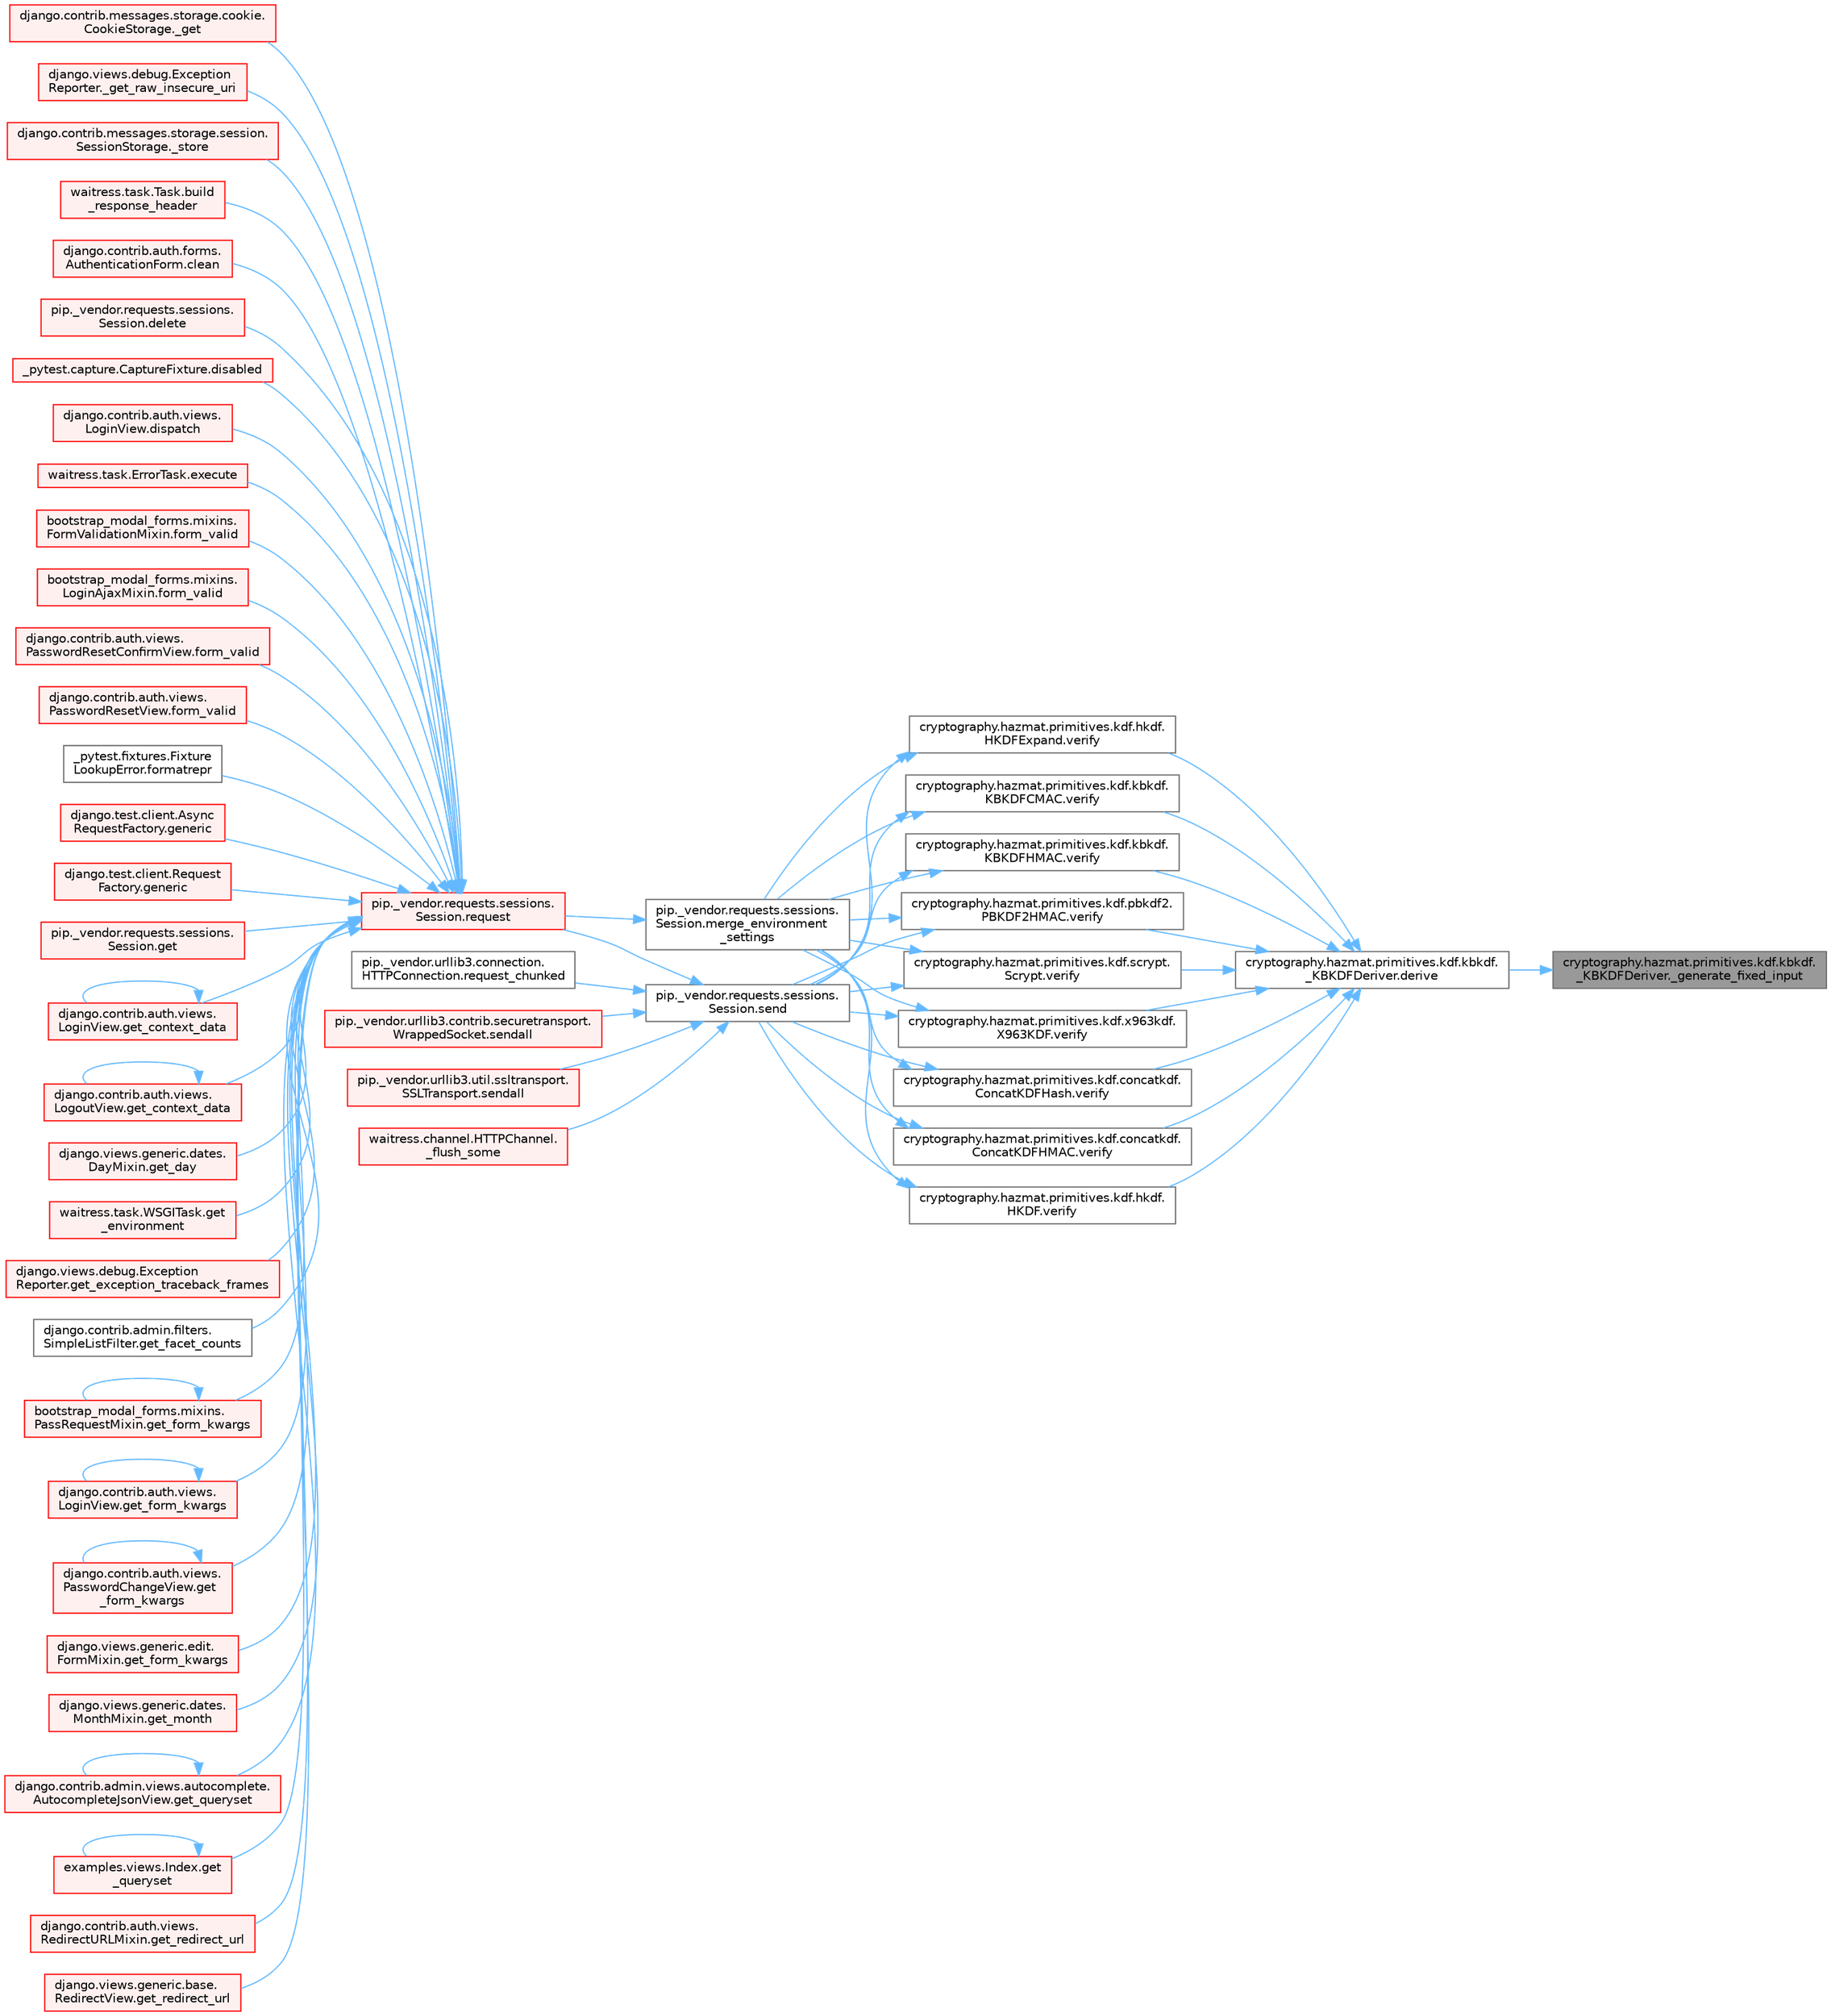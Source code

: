 digraph "cryptography.hazmat.primitives.kdf.kbkdf._KBKDFDeriver._generate_fixed_input"
{
 // LATEX_PDF_SIZE
  bgcolor="transparent";
  edge [fontname=Helvetica,fontsize=10,labelfontname=Helvetica,labelfontsize=10];
  node [fontname=Helvetica,fontsize=10,shape=box,height=0.2,width=0.4];
  rankdir="RL";
  Node1 [id="Node000001",label="cryptography.hazmat.primitives.kdf.kbkdf.\l_KBKDFDeriver._generate_fixed_input",height=0.2,width=0.4,color="gray40", fillcolor="grey60", style="filled", fontcolor="black",tooltip=" "];
  Node1 -> Node2 [id="edge1_Node000001_Node000002",dir="back",color="steelblue1",style="solid",tooltip=" "];
  Node2 [id="Node000002",label="cryptography.hazmat.primitives.kdf.kbkdf.\l_KBKDFDeriver.derive",height=0.2,width=0.4,color="grey40", fillcolor="white", style="filled",URL="$classcryptography_1_1hazmat_1_1primitives_1_1kdf_1_1kbkdf_1_1___k_b_k_d_f_deriver.html#a44ae0bc2dd2e2a18aff4870c69dfcf14",tooltip=" "];
  Node2 -> Node3 [id="edge2_Node000002_Node000003",dir="back",color="steelblue1",style="solid",tooltip=" "];
  Node3 [id="Node000003",label="cryptography.hazmat.primitives.kdf.concatkdf.\lConcatKDFHash.verify",height=0.2,width=0.4,color="grey40", fillcolor="white", style="filled",URL="$classcryptography_1_1hazmat_1_1primitives_1_1kdf_1_1concatkdf_1_1_concat_k_d_f_hash.html#a872e664133e0cc33672c6fa5929f0bf8",tooltip=" "];
  Node3 -> Node4 [id="edge3_Node000003_Node000004",dir="back",color="steelblue1",style="solid",tooltip=" "];
  Node4 [id="Node000004",label="pip._vendor.requests.sessions.\lSession.merge_environment\l_settings",height=0.2,width=0.4,color="grey40", fillcolor="white", style="filled",URL="$classpip_1_1__vendor_1_1requests_1_1sessions_1_1_session.html#a1bbc07ae0fd8434a0ae651e3eb482be0",tooltip=" "];
  Node4 -> Node5 [id="edge4_Node000004_Node000005",dir="back",color="steelblue1",style="solid",tooltip=" "];
  Node5 [id="Node000005",label="pip._vendor.requests.sessions.\lSession.request",height=0.2,width=0.4,color="red", fillcolor="#FFF0F0", style="filled",URL="$classpip_1_1__vendor_1_1requests_1_1sessions_1_1_session.html#a3dddfa16e93faa1a1a553936d913482b",tooltip=" "];
  Node5 -> Node6 [id="edge5_Node000005_Node000006",dir="back",color="steelblue1",style="solid",tooltip=" "];
  Node6 [id="Node000006",label="django.contrib.messages.storage.cookie.\lCookieStorage._get",height=0.2,width=0.4,color="red", fillcolor="#FFF0F0", style="filled",URL="$classdjango_1_1contrib_1_1messages_1_1storage_1_1cookie_1_1_cookie_storage.html#a39d084f6072109675c9ef06c047174e8",tooltip=" "];
  Node5 -> Node126 [id="edge6_Node000005_Node000126",dir="back",color="steelblue1",style="solid",tooltip=" "];
  Node126 [id="Node000126",label="django.views.debug.Exception\lReporter._get_raw_insecure_uri",height=0.2,width=0.4,color="red", fillcolor="#FFF0F0", style="filled",URL="$classdjango_1_1views_1_1debug_1_1_exception_reporter.html#a7a7120cc6b92c3e1a0b855e351c30f42",tooltip=" "];
  Node5 -> Node130 [id="edge7_Node000005_Node000130",dir="back",color="steelblue1",style="solid",tooltip=" "];
  Node130 [id="Node000130",label="django.contrib.messages.storage.session.\lSessionStorage._store",height=0.2,width=0.4,color="red", fillcolor="#FFF0F0", style="filled",URL="$classdjango_1_1contrib_1_1messages_1_1storage_1_1session_1_1_session_storage.html#a371ed03facbc7ae28602ede4c99950d0",tooltip=" "];
  Node5 -> Node2449 [id="edge8_Node000005_Node002449",dir="back",color="steelblue1",style="solid",tooltip=" "];
  Node2449 [id="Node002449",label="waitress.task.Task.build\l_response_header",height=0.2,width=0.4,color="red", fillcolor="#FFF0F0", style="filled",URL="$classwaitress_1_1task_1_1_task.html#a4f20433be6bea4c797bfeb62408b997e",tooltip=" "];
  Node5 -> Node3062 [id="edge9_Node000005_Node003062",dir="back",color="steelblue1",style="solid",tooltip=" "];
  Node3062 [id="Node003062",label="django.contrib.auth.forms.\lAuthenticationForm.clean",height=0.2,width=0.4,color="red", fillcolor="#FFF0F0", style="filled",URL="$classdjango_1_1contrib_1_1auth_1_1forms_1_1_authentication_form.html#a92d28be6696caa8d1b7068eefe81793a",tooltip=" "];
  Node5 -> Node3063 [id="edge10_Node000005_Node003063",dir="back",color="steelblue1",style="solid",tooltip=" "];
  Node3063 [id="Node003063",label="pip._vendor.requests.sessions.\lSession.delete",height=0.2,width=0.4,color="red", fillcolor="#FFF0F0", style="filled",URL="$classpip_1_1__vendor_1_1requests_1_1sessions_1_1_session.html#abb6cd6b39dde48648dc875227e2e258e",tooltip=" "];
  Node5 -> Node3064 [id="edge11_Node000005_Node003064",dir="back",color="steelblue1",style="solid",tooltip=" "];
  Node3064 [id="Node003064",label="_pytest.capture.CaptureFixture.disabled",height=0.2,width=0.4,color="red", fillcolor="#FFF0F0", style="filled",URL="$class__pytest_1_1capture_1_1_capture_fixture.html#a3dda4f7495bd8fb93f4bd7dad2855d7f",tooltip=" "];
  Node5 -> Node2215 [id="edge12_Node000005_Node002215",dir="back",color="steelblue1",style="solid",tooltip=" "];
  Node2215 [id="Node002215",label="django.contrib.auth.views.\lLoginView.dispatch",height=0.2,width=0.4,color="red", fillcolor="#FFF0F0", style="filled",URL="$classdjango_1_1contrib_1_1auth_1_1views_1_1_login_view.html#a69a0b11a6598453586c755b32dfc02c3",tooltip=" "];
  Node5 -> Node3069 [id="edge13_Node000005_Node003069",dir="back",color="steelblue1",style="solid",tooltip=" "];
  Node3069 [id="Node003069",label="waitress.task.ErrorTask.execute",height=0.2,width=0.4,color="red", fillcolor="#FFF0F0", style="filled",URL="$classwaitress_1_1task_1_1_error_task.html#ad5c6d14c13ba3d33e82b1b138e634bb0",tooltip=" "];
  Node5 -> Node3070 [id="edge14_Node000005_Node003070",dir="back",color="steelblue1",style="solid",tooltip=" "];
  Node3070 [id="Node003070",label="bootstrap_modal_forms.mixins.\lFormValidationMixin.form_valid",height=0.2,width=0.4,color="red", fillcolor="#FFF0F0", style="filled",URL="$classbootstrap__modal__forms_1_1mixins_1_1_form_validation_mixin.html#a415bfd631a922d1368281b015e04ba4c",tooltip=" "];
  Node5 -> Node3071 [id="edge15_Node000005_Node003071",dir="back",color="steelblue1",style="solid",tooltip=" "];
  Node3071 [id="Node003071",label="bootstrap_modal_forms.mixins.\lLoginAjaxMixin.form_valid",height=0.2,width=0.4,color="red", fillcolor="#FFF0F0", style="filled",URL="$classbootstrap__modal__forms_1_1mixins_1_1_login_ajax_mixin.html#a1cba170b69b7fd25ca43d399c808725e",tooltip=" "];
  Node5 -> Node3072 [id="edge16_Node000005_Node003072",dir="back",color="steelblue1",style="solid",tooltip=" "];
  Node3072 [id="Node003072",label="django.contrib.auth.views.\lPasswordResetConfirmView.form_valid",height=0.2,width=0.4,color="red", fillcolor="#FFF0F0", style="filled",URL="$classdjango_1_1contrib_1_1auth_1_1views_1_1_password_reset_confirm_view.html#a6da228b477be1871236a83c005301b3c",tooltip=" "];
  Node5 -> Node3073 [id="edge17_Node000005_Node003073",dir="back",color="steelblue1",style="solid",tooltip=" "];
  Node3073 [id="Node003073",label="django.contrib.auth.views.\lPasswordResetView.form_valid",height=0.2,width=0.4,color="red", fillcolor="#FFF0F0", style="filled",URL="$classdjango_1_1contrib_1_1auth_1_1views_1_1_password_reset_view.html#a1beeb7e6b51b528c0c10b3a74c0d51e3",tooltip=" "];
  Node5 -> Node3074 [id="edge18_Node000005_Node003074",dir="back",color="steelblue1",style="solid",tooltip=" "];
  Node3074 [id="Node003074",label="_pytest.fixtures.Fixture\lLookupError.formatrepr",height=0.2,width=0.4,color="grey40", fillcolor="white", style="filled",URL="$class__pytest_1_1fixtures_1_1_fixture_lookup_error.html#a22b5af6283420cffbeff550a445d243a",tooltip=" "];
  Node5 -> Node3075 [id="edge19_Node000005_Node003075",dir="back",color="steelblue1",style="solid",tooltip=" "];
  Node3075 [id="Node003075",label="django.test.client.Async\lRequestFactory.generic",height=0.2,width=0.4,color="red", fillcolor="#FFF0F0", style="filled",URL="$classdjango_1_1test_1_1client_1_1_async_request_factory.html#a470d6888694e77c09bd7d8bf6d588233",tooltip=" "];
  Node5 -> Node3088 [id="edge20_Node000005_Node003088",dir="back",color="steelblue1",style="solid",tooltip=" "];
  Node3088 [id="Node003088",label="django.test.client.Request\lFactory.generic",height=0.2,width=0.4,color="red", fillcolor="#FFF0F0", style="filled",URL="$classdjango_1_1test_1_1client_1_1_request_factory.html#a24740fe264de91d8c4c1205c9172206d",tooltip=" "];
  Node5 -> Node3089 [id="edge21_Node000005_Node003089",dir="back",color="steelblue1",style="solid",tooltip=" "];
  Node3089 [id="Node003089",label="pip._vendor.requests.sessions.\lSession.get",height=0.2,width=0.4,color="red", fillcolor="#FFF0F0", style="filled",URL="$classpip_1_1__vendor_1_1requests_1_1sessions_1_1_session.html#ad86dcc9de47cd87bf70ecf0f2c537e53",tooltip=" "];
  Node5 -> Node3090 [id="edge22_Node000005_Node003090",dir="back",color="steelblue1",style="solid",tooltip=" "];
  Node3090 [id="Node003090",label="django.contrib.auth.views.\lLoginView.get_context_data",height=0.2,width=0.4,color="red", fillcolor="#FFF0F0", style="filled",URL="$classdjango_1_1contrib_1_1auth_1_1views_1_1_login_view.html#a5acd74035066c40850101f1d9643e328",tooltip=" "];
  Node3090 -> Node3090 [id="edge23_Node003090_Node003090",dir="back",color="steelblue1",style="solid",tooltip=" "];
  Node5 -> Node3091 [id="edge24_Node000005_Node003091",dir="back",color="steelblue1",style="solid",tooltip=" "];
  Node3091 [id="Node003091",label="django.contrib.auth.views.\lLogoutView.get_context_data",height=0.2,width=0.4,color="red", fillcolor="#FFF0F0", style="filled",URL="$classdjango_1_1contrib_1_1auth_1_1views_1_1_logout_view.html#afab0ac15cb452acb486a3f7b9747e43b",tooltip=" "];
  Node3091 -> Node3091 [id="edge25_Node003091_Node003091",dir="back",color="steelblue1",style="solid",tooltip=" "];
  Node5 -> Node3092 [id="edge26_Node000005_Node003092",dir="back",color="steelblue1",style="solid",tooltip=" "];
  Node3092 [id="Node003092",label="django.views.generic.dates.\lDayMixin.get_day",height=0.2,width=0.4,color="red", fillcolor="#FFF0F0", style="filled",URL="$classdjango_1_1views_1_1generic_1_1dates_1_1_day_mixin.html#a410db285b705518118df478a63fc572a",tooltip=" "];
  Node5 -> Node3093 [id="edge27_Node000005_Node003093",dir="back",color="steelblue1",style="solid",tooltip=" "];
  Node3093 [id="Node003093",label="waitress.task.WSGITask.get\l_environment",height=0.2,width=0.4,color="red", fillcolor="#FFF0F0", style="filled",URL="$classwaitress_1_1task_1_1_w_s_g_i_task.html#a9a1b4b87c8f7bee8209018ee7c743c26",tooltip=" "];
  Node5 -> Node2607 [id="edge28_Node000005_Node002607",dir="back",color="steelblue1",style="solid",tooltip=" "];
  Node2607 [id="Node002607",label="django.views.debug.Exception\lReporter.get_exception_traceback_frames",height=0.2,width=0.4,color="red", fillcolor="#FFF0F0", style="filled",URL="$classdjango_1_1views_1_1debug_1_1_exception_reporter.html#a326b08b3941038a5504f8e0a846bae68",tooltip=" "];
  Node5 -> Node3095 [id="edge29_Node000005_Node003095",dir="back",color="steelblue1",style="solid",tooltip=" "];
  Node3095 [id="Node003095",label="django.contrib.admin.filters.\lSimpleListFilter.get_facet_counts",height=0.2,width=0.4,color="grey40", fillcolor="white", style="filled",URL="$classdjango_1_1contrib_1_1admin_1_1filters_1_1_simple_list_filter.html#a97fd984f5668670f0887f81c30f9fda7",tooltip=" "];
  Node5 -> Node3096 [id="edge30_Node000005_Node003096",dir="back",color="steelblue1",style="solid",tooltip=" "];
  Node3096 [id="Node003096",label="bootstrap_modal_forms.mixins.\lPassRequestMixin.get_form_kwargs",height=0.2,width=0.4,color="red", fillcolor="#FFF0F0", style="filled",URL="$classbootstrap__modal__forms_1_1mixins_1_1_pass_request_mixin.html#ad4ae849823f332bb1016a8508cb34ee3",tooltip=" "];
  Node3096 -> Node3096 [id="edge31_Node003096_Node003096",dir="back",color="steelblue1",style="solid",tooltip=" "];
  Node5 -> Node3097 [id="edge32_Node000005_Node003097",dir="back",color="steelblue1",style="solid",tooltip=" "];
  Node3097 [id="Node003097",label="django.contrib.auth.views.\lLoginView.get_form_kwargs",height=0.2,width=0.4,color="red", fillcolor="#FFF0F0", style="filled",URL="$classdjango_1_1contrib_1_1auth_1_1views_1_1_login_view.html#a2eba98b8c16c8a98348679ea2c921d25",tooltip=" "];
  Node3097 -> Node3097 [id="edge33_Node003097_Node003097",dir="back",color="steelblue1",style="solid",tooltip=" "];
  Node5 -> Node3098 [id="edge34_Node000005_Node003098",dir="back",color="steelblue1",style="solid",tooltip=" "];
  Node3098 [id="Node003098",label="django.contrib.auth.views.\lPasswordChangeView.get\l_form_kwargs",height=0.2,width=0.4,color="red", fillcolor="#FFF0F0", style="filled",URL="$classdjango_1_1contrib_1_1auth_1_1views_1_1_password_change_view.html#a553cf3e37e5a2c05db774e580cbcc038",tooltip=" "];
  Node3098 -> Node3098 [id="edge35_Node003098_Node003098",dir="back",color="steelblue1",style="solid",tooltip=" "];
  Node5 -> Node1854 [id="edge36_Node000005_Node001854",dir="back",color="steelblue1",style="solid",tooltip=" "];
  Node1854 [id="Node001854",label="django.views.generic.edit.\lFormMixin.get_form_kwargs",height=0.2,width=0.4,color="red", fillcolor="#FFF0F0", style="filled",URL="$classdjango_1_1views_1_1generic_1_1edit_1_1_form_mixin.html#a7e8c141b6c4efa8727e7f06322969249",tooltip=" "];
  Node5 -> Node3099 [id="edge37_Node000005_Node003099",dir="back",color="steelblue1",style="solid",tooltip=" "];
  Node3099 [id="Node003099",label="django.views.generic.dates.\lMonthMixin.get_month",height=0.2,width=0.4,color="red", fillcolor="#FFF0F0", style="filled",URL="$classdjango_1_1views_1_1generic_1_1dates_1_1_month_mixin.html#add54a3d80358c6e643ac264d97d4f2a7",tooltip=" "];
  Node5 -> Node3100 [id="edge38_Node000005_Node003100",dir="back",color="steelblue1",style="solid",tooltip=" "];
  Node3100 [id="Node003100",label="django.contrib.admin.views.autocomplete.\lAutocompleteJsonView.get_queryset",height=0.2,width=0.4,color="red", fillcolor="#FFF0F0", style="filled",URL="$classdjango_1_1contrib_1_1admin_1_1views_1_1autocomplete_1_1_autocomplete_json_view.html#a6eb5abbd3b2e8b252a4ce9ca2680f3d3",tooltip=" "];
  Node3100 -> Node3100 [id="edge39_Node003100_Node003100",dir="back",color="steelblue1",style="solid",tooltip=" "];
  Node5 -> Node3101 [id="edge40_Node000005_Node003101",dir="back",color="steelblue1",style="solid",tooltip=" "];
  Node3101 [id="Node003101",label="examples.views.Index.get\l_queryset",height=0.2,width=0.4,color="red", fillcolor="#FFF0F0", style="filled",URL="$classexamples_1_1views_1_1_index.html#a288026bb9059b37dca786922296dfcd3",tooltip=" "];
  Node3101 -> Node3101 [id="edge41_Node003101_Node003101",dir="back",color="steelblue1",style="solid",tooltip=" "];
  Node5 -> Node3102 [id="edge42_Node000005_Node003102",dir="back",color="steelblue1",style="solid",tooltip=" "];
  Node3102 [id="Node003102",label="django.contrib.auth.views.\lRedirectURLMixin.get_redirect_url",height=0.2,width=0.4,color="red", fillcolor="#FFF0F0", style="filled",URL="$classdjango_1_1contrib_1_1auth_1_1views_1_1_redirect_u_r_l_mixin.html#a5598a164f9f21e7329630fad5e5c4c77",tooltip=" "];
  Node5 -> Node2212 [id="edge43_Node000005_Node002212",dir="back",color="steelblue1",style="solid",tooltip=" "];
  Node2212 [id="Node002212",label="django.views.generic.base.\lRedirectView.get_redirect_url",height=0.2,width=0.4,color="red", fillcolor="#FFF0F0", style="filled",URL="$classdjango_1_1views_1_1generic_1_1base_1_1_redirect_view.html#a04d6cdb2db124920ca88c0c2bed8b1af",tooltip=" "];
  Node3 -> Node1767 [id="edge44_Node000003_Node001767",dir="back",color="steelblue1",style="solid",tooltip=" "];
  Node1767 [id="Node001767",label="pip._vendor.requests.sessions.\lSession.send",height=0.2,width=0.4,color="grey40", fillcolor="white", style="filled",URL="$classpip_1_1__vendor_1_1requests_1_1sessions_1_1_session.html#ac53877008b8d3c6901be36033885124c",tooltip=" "];
  Node1767 -> Node93 [id="edge45_Node001767_Node000093",dir="back",color="steelblue1",style="solid",tooltip=" "];
  Node93 [id="Node000093",label="waitress.channel.HTTPChannel.\l_flush_some",height=0.2,width=0.4,color="red", fillcolor="#FFF0F0", style="filled",URL="$classwaitress_1_1channel_1_1_h_t_t_p_channel.html#af4abc69cb0ebdecacfe3e79bda37a43f",tooltip=" "];
  Node1767 -> Node5 [id="edge46_Node001767_Node000005",dir="back",color="steelblue1",style="solid",tooltip=" "];
  Node1767 -> Node100 [id="edge47_Node001767_Node000100",dir="back",color="steelblue1",style="solid",tooltip=" "];
  Node100 [id="Node000100",label="pip._vendor.urllib3.connection.\lHTTPConnection.request_chunked",height=0.2,width=0.4,color="grey40", fillcolor="white", style="filled",URL="$classpip_1_1__vendor_1_1urllib3_1_1connection_1_1_h_t_t_p_connection.html#a9af6f422554c315fcde06d65e97becfc",tooltip=" "];
  Node1767 -> Node101 [id="edge48_Node001767_Node000101",dir="back",color="steelblue1",style="solid",tooltip=" "];
  Node101 [id="Node000101",label="pip._vendor.urllib3.contrib.securetransport.\lWrappedSocket.sendall",height=0.2,width=0.4,color="red", fillcolor="#FFF0F0", style="filled",URL="$classpip_1_1__vendor_1_1urllib3_1_1contrib_1_1securetransport_1_1_wrapped_socket.html#a67b9b212d8bdb9f37e14c33d3c28ce8e",tooltip=" "];
  Node1767 -> Node102 [id="edge49_Node001767_Node000102",dir="back",color="steelblue1",style="solid",tooltip=" "];
  Node102 [id="Node000102",label="pip._vendor.urllib3.util.ssltransport.\lSSLTransport.sendall",height=0.2,width=0.4,color="red", fillcolor="#FFF0F0", style="filled",URL="$classpip_1_1__vendor_1_1urllib3_1_1util_1_1ssltransport_1_1_s_s_l_transport.html#a6127132ecea729b7d77e99c6c6eac732",tooltip=" "];
  Node2 -> Node3171 [id="edge50_Node000002_Node003171",dir="back",color="steelblue1",style="solid",tooltip=" "];
  Node3171 [id="Node003171",label="cryptography.hazmat.primitives.kdf.concatkdf.\lConcatKDFHMAC.verify",height=0.2,width=0.4,color="grey40", fillcolor="white", style="filled",URL="$classcryptography_1_1hazmat_1_1primitives_1_1kdf_1_1concatkdf_1_1_concat_k_d_f_h_m_a_c.html#aa6a81903e1b96874301933bc996c78bd",tooltip=" "];
  Node3171 -> Node4 [id="edge51_Node003171_Node000004",dir="back",color="steelblue1",style="solid",tooltip=" "];
  Node3171 -> Node1767 [id="edge52_Node003171_Node001767",dir="back",color="steelblue1",style="solid",tooltip=" "];
  Node2 -> Node3172 [id="edge53_Node000002_Node003172",dir="back",color="steelblue1",style="solid",tooltip=" "];
  Node3172 [id="Node003172",label="cryptography.hazmat.primitives.kdf.hkdf.\lHKDF.verify",height=0.2,width=0.4,color="grey40", fillcolor="white", style="filled",URL="$classcryptography_1_1hazmat_1_1primitives_1_1kdf_1_1hkdf_1_1_h_k_d_f.html#a7ac8bf663d79e3c30b68d44331902304",tooltip=" "];
  Node3172 -> Node4 [id="edge54_Node003172_Node000004",dir="back",color="steelblue1",style="solid",tooltip=" "];
  Node3172 -> Node1767 [id="edge55_Node003172_Node001767",dir="back",color="steelblue1",style="solid",tooltip=" "];
  Node2 -> Node3173 [id="edge56_Node000002_Node003173",dir="back",color="steelblue1",style="solid",tooltip=" "];
  Node3173 [id="Node003173",label="cryptography.hazmat.primitives.kdf.hkdf.\lHKDFExpand.verify",height=0.2,width=0.4,color="grey40", fillcolor="white", style="filled",URL="$classcryptography_1_1hazmat_1_1primitives_1_1kdf_1_1hkdf_1_1_h_k_d_f_expand.html#a74f916e6649372a432769965a7e01fea",tooltip=" "];
  Node3173 -> Node4 [id="edge57_Node003173_Node000004",dir="back",color="steelblue1",style="solid",tooltip=" "];
  Node3173 -> Node1767 [id="edge58_Node003173_Node001767",dir="back",color="steelblue1",style="solid",tooltip=" "];
  Node2 -> Node3174 [id="edge59_Node000002_Node003174",dir="back",color="steelblue1",style="solid",tooltip=" "];
  Node3174 [id="Node003174",label="cryptography.hazmat.primitives.kdf.kbkdf.\lKBKDFCMAC.verify",height=0.2,width=0.4,color="grey40", fillcolor="white", style="filled",URL="$classcryptography_1_1hazmat_1_1primitives_1_1kdf_1_1kbkdf_1_1_k_b_k_d_f_c_m_a_c.html#ab97e9dff30b4fe2752f1457c582fb0e3",tooltip=" "];
  Node3174 -> Node4 [id="edge60_Node003174_Node000004",dir="back",color="steelblue1",style="solid",tooltip=" "];
  Node3174 -> Node1767 [id="edge61_Node003174_Node001767",dir="back",color="steelblue1",style="solid",tooltip=" "];
  Node2 -> Node3175 [id="edge62_Node000002_Node003175",dir="back",color="steelblue1",style="solid",tooltip=" "];
  Node3175 [id="Node003175",label="cryptography.hazmat.primitives.kdf.kbkdf.\lKBKDFHMAC.verify",height=0.2,width=0.4,color="grey40", fillcolor="white", style="filled",URL="$classcryptography_1_1hazmat_1_1primitives_1_1kdf_1_1kbkdf_1_1_k_b_k_d_f_h_m_a_c.html#a34c59907c93650471d5ef56197cc0522",tooltip=" "];
  Node3175 -> Node4 [id="edge63_Node003175_Node000004",dir="back",color="steelblue1",style="solid",tooltip=" "];
  Node3175 -> Node1767 [id="edge64_Node003175_Node001767",dir="back",color="steelblue1",style="solid",tooltip=" "];
  Node2 -> Node3176 [id="edge65_Node000002_Node003176",dir="back",color="steelblue1",style="solid",tooltip=" "];
  Node3176 [id="Node003176",label="cryptography.hazmat.primitives.kdf.pbkdf2.\lPBKDF2HMAC.verify",height=0.2,width=0.4,color="grey40", fillcolor="white", style="filled",URL="$classcryptography_1_1hazmat_1_1primitives_1_1kdf_1_1pbkdf2_1_1_p_b_k_d_f2_h_m_a_c.html#a26ff66523aee7cc3fca19575bd6e7d8d",tooltip=" "];
  Node3176 -> Node4 [id="edge66_Node003176_Node000004",dir="back",color="steelblue1",style="solid",tooltip=" "];
  Node3176 -> Node1767 [id="edge67_Node003176_Node001767",dir="back",color="steelblue1",style="solid",tooltip=" "];
  Node2 -> Node3177 [id="edge68_Node000002_Node003177",dir="back",color="steelblue1",style="solid",tooltip=" "];
  Node3177 [id="Node003177",label="cryptography.hazmat.primitives.kdf.scrypt.\lScrypt.verify",height=0.2,width=0.4,color="grey40", fillcolor="white", style="filled",URL="$classcryptography_1_1hazmat_1_1primitives_1_1kdf_1_1scrypt_1_1_scrypt.html#ae148c4ac37fb38bf45f8c62fde18a9f7",tooltip=" "];
  Node3177 -> Node4 [id="edge69_Node003177_Node000004",dir="back",color="steelblue1",style="solid",tooltip=" "];
  Node3177 -> Node1767 [id="edge70_Node003177_Node001767",dir="back",color="steelblue1",style="solid",tooltip=" "];
  Node2 -> Node3178 [id="edge71_Node000002_Node003178",dir="back",color="steelblue1",style="solid",tooltip=" "];
  Node3178 [id="Node003178",label="cryptography.hazmat.primitives.kdf.x963kdf.\lX963KDF.verify",height=0.2,width=0.4,color="grey40", fillcolor="white", style="filled",URL="$classcryptography_1_1hazmat_1_1primitives_1_1kdf_1_1x963kdf_1_1_x963_k_d_f.html#a8b414f7fece75f6a933b19e9240d695d",tooltip=" "];
  Node3178 -> Node4 [id="edge72_Node003178_Node000004",dir="back",color="steelblue1",style="solid",tooltip=" "];
  Node3178 -> Node1767 [id="edge73_Node003178_Node001767",dir="back",color="steelblue1",style="solid",tooltip=" "];
}
